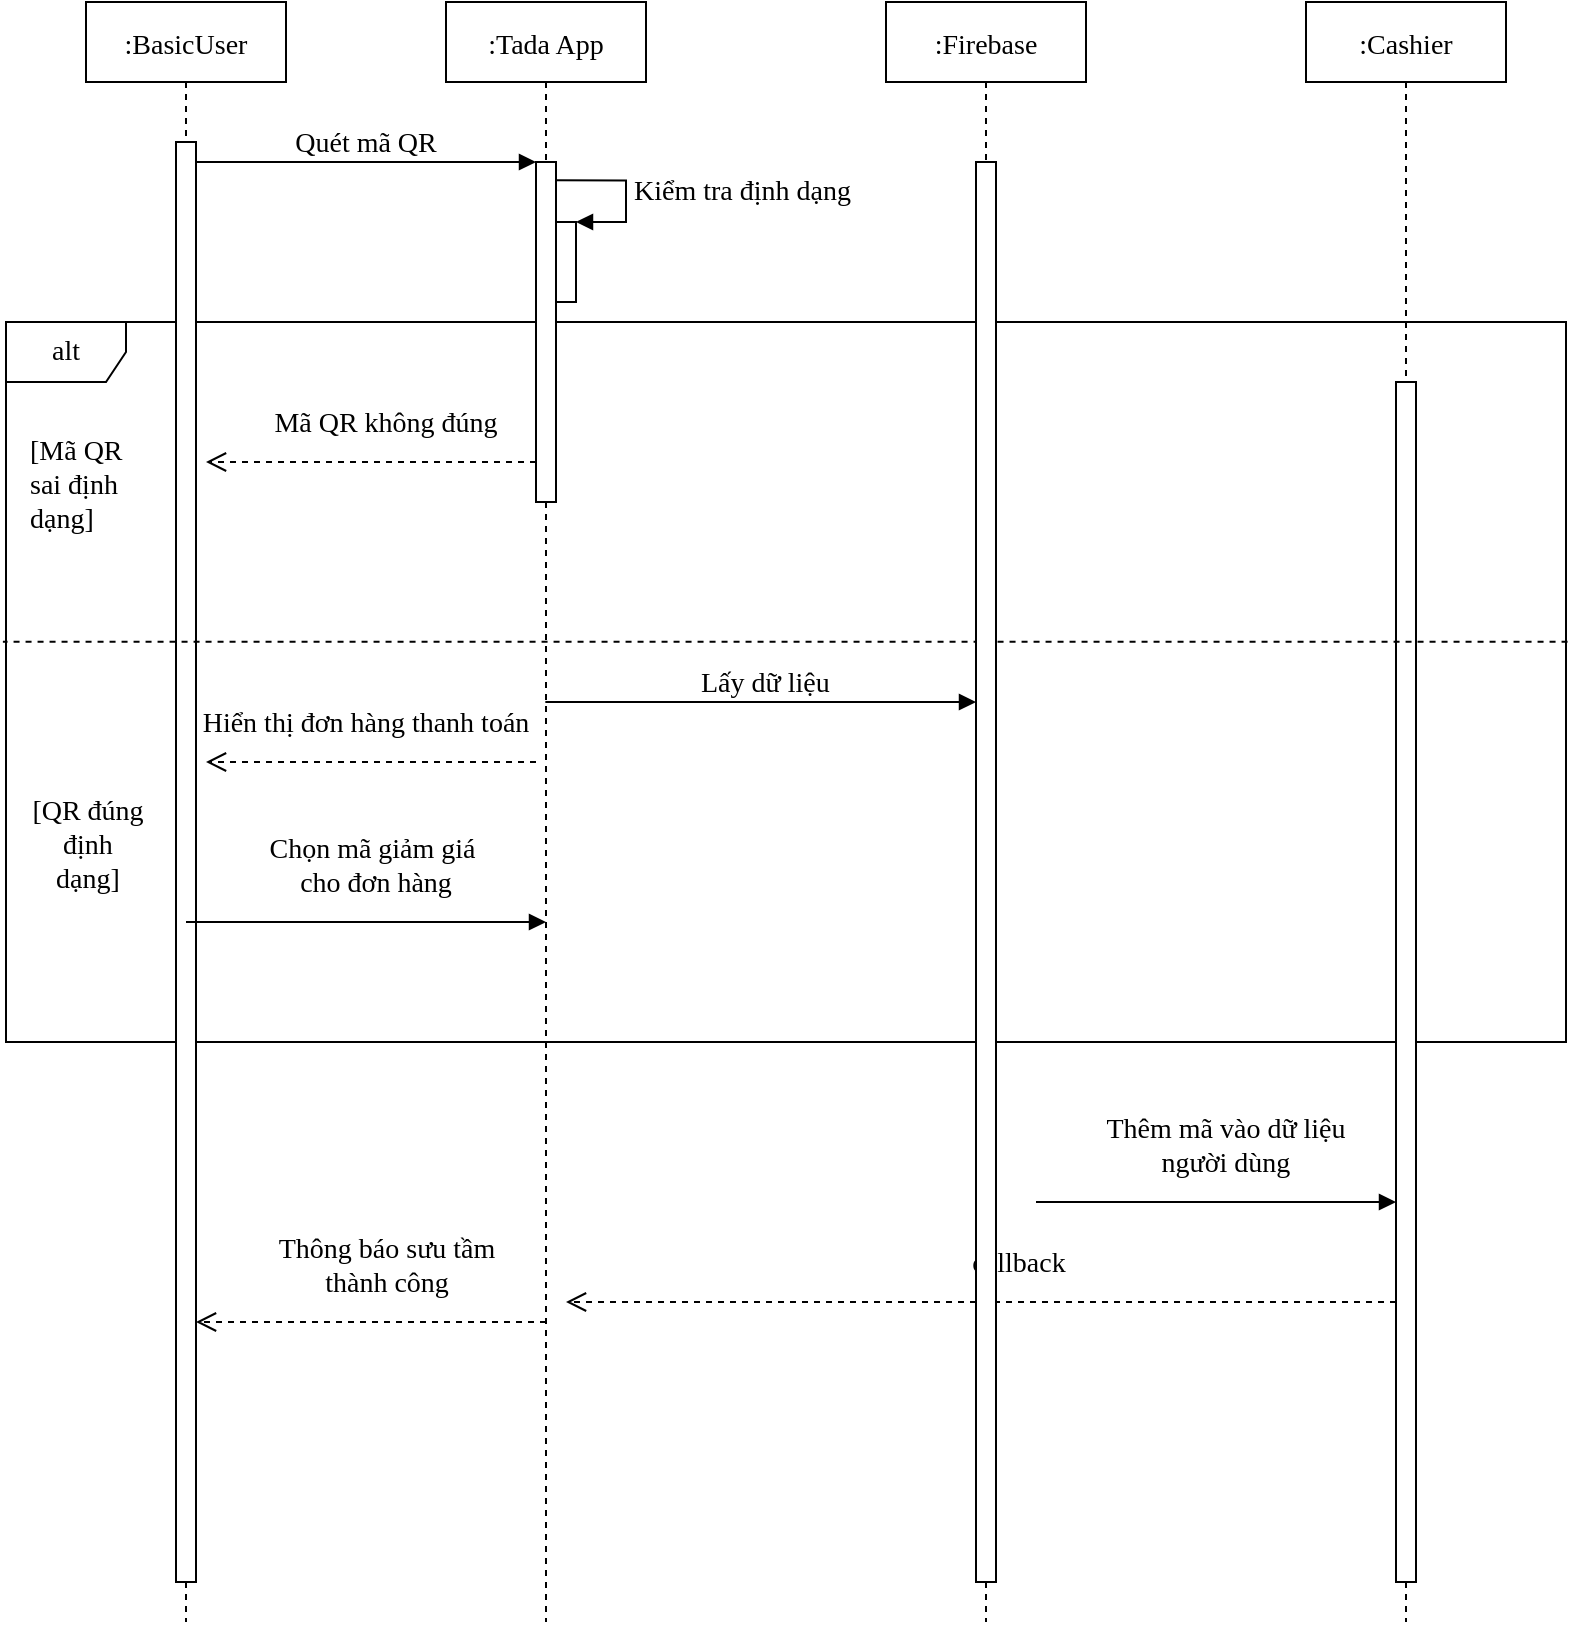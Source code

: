 <mxfile version="15.3.8" type="github">
  <diagram id="kgpKYQtTHZ0yAKxKKP6v" name="Page-1">
    <mxGraphModel dx="868" dy="450" grid="1" gridSize="10" guides="1" tooltips="1" connect="1" arrows="1" fold="1" page="1" pageScale="1" pageWidth="850" pageHeight="1100" math="0" shadow="0">
      <root>
        <mxCell id="0" />
        <mxCell id="1" parent="0" />
        <mxCell id="EwP4T6tAKVzHk8vb18PM-1" value="alt" style="shape=umlFrame;whiteSpace=wrap;html=1;fontSize=14;fontFamily=Times New Roman;" vertex="1" parent="1">
          <mxGeometry x="90" y="250" width="780" height="360" as="geometry" />
        </mxCell>
        <mxCell id="EwP4T6tAKVzHk8vb18PM-2" value=":BasicUser" style="shape=umlLifeline;perimeter=lifelinePerimeter;container=1;collapsible=0;recursiveResize=0;rounded=0;shadow=0;strokeWidth=1;fontSize=14;fontFamily=Times New Roman;" vertex="1" parent="1">
          <mxGeometry x="130" y="90" width="100" height="810" as="geometry" />
        </mxCell>
        <mxCell id="EwP4T6tAKVzHk8vb18PM-3" value="" style="points=[];perimeter=orthogonalPerimeter;rounded=0;shadow=0;strokeWidth=1;fontSize=14;fontFamily=Times New Roman;" vertex="1" parent="EwP4T6tAKVzHk8vb18PM-2">
          <mxGeometry x="45" y="70" width="10" height="720" as="geometry" />
        </mxCell>
        <mxCell id="EwP4T6tAKVzHk8vb18PM-23" value="&lt;div style=&quot;text-align: center ; font-size: 14px&quot;&gt;&lt;span style=&quot;background-color: rgb(255 , 255 , 255) ; font-size: 14px&quot;&gt;[QR đúng định dạng]&lt;/span&gt;&lt;/div&gt;" style="text;whiteSpace=wrap;html=1;fontSize=14;fontFamily=Times New Roman;" vertex="1" parent="EwP4T6tAKVzHk8vb18PM-2">
          <mxGeometry x="-30" y="390" width="60" height="50" as="geometry" />
        </mxCell>
        <mxCell id="EwP4T6tAKVzHk8vb18PM-4" value=":Tada App" style="shape=umlLifeline;perimeter=lifelinePerimeter;container=1;collapsible=0;recursiveResize=0;rounded=0;shadow=0;strokeWidth=1;fontSize=14;fontFamily=Times New Roman;" vertex="1" parent="1">
          <mxGeometry x="310" y="90" width="100" height="810" as="geometry" />
        </mxCell>
        <mxCell id="EwP4T6tAKVzHk8vb18PM-5" value="" style="points=[];perimeter=orthogonalPerimeter;rounded=0;shadow=0;strokeWidth=1;fontSize=14;fontFamily=Times New Roman;" vertex="1" parent="EwP4T6tAKVzHk8vb18PM-4">
          <mxGeometry x="45" y="80" width="10" height="170" as="geometry" />
        </mxCell>
        <mxCell id="EwP4T6tAKVzHk8vb18PM-10" value="Thông báo sưu tầm &#xa;thành công" style="verticalAlign=bottom;endArrow=open;dashed=1;endSize=8;shadow=0;strokeWidth=1;fontSize=14;fontFamily=Times New Roman;" edge="1" parent="EwP4T6tAKVzHk8vb18PM-4">
          <mxGeometry x="-0.091" y="-10" relative="1" as="geometry">
            <mxPoint x="-125" y="660" as="targetPoint" />
            <mxPoint x="50" y="660" as="sourcePoint" />
            <mxPoint as="offset" />
          </mxGeometry>
        </mxCell>
        <mxCell id="EwP4T6tAKVzHk8vb18PM-35" value="" style="html=1;points=[];perimeter=orthogonalPerimeter;fontFamily=Times New Roman;fontSize=14;" vertex="1" parent="EwP4T6tAKVzHk8vb18PM-4">
          <mxGeometry x="55" y="110" width="10" height="40" as="geometry" />
        </mxCell>
        <mxCell id="EwP4T6tAKVzHk8vb18PM-36" value="Kiểm tra định dạng&amp;nbsp;" style="edgeStyle=orthogonalEdgeStyle;html=1;align=left;spacingLeft=2;endArrow=block;rounded=0;entryX=1;entryY=0;fontFamily=Times New Roman;fontSize=14;exitX=1.011;exitY=0.054;exitDx=0;exitDy=0;exitPerimeter=0;" edge="1" target="EwP4T6tAKVzHk8vb18PM-35" parent="EwP4T6tAKVzHk8vb18PM-4" source="EwP4T6tAKVzHk8vb18PM-5">
          <mxGeometry relative="1" as="geometry">
            <mxPoint x="60" y="90" as="sourcePoint" />
            <Array as="points">
              <mxPoint x="90" y="90" />
              <mxPoint x="90" y="110" />
            </Array>
          </mxGeometry>
        </mxCell>
        <mxCell id="EwP4T6tAKVzHk8vb18PM-11" value="Quét mã QR" style="verticalAlign=bottom;endArrow=block;entryX=0;entryY=0;shadow=0;strokeWidth=1;fontSize=14;fontFamily=Times New Roman;" edge="1" parent="1" source="EwP4T6tAKVzHk8vb18PM-3" target="EwP4T6tAKVzHk8vb18PM-5">
          <mxGeometry relative="1" as="geometry">
            <mxPoint x="285" y="170" as="sourcePoint" />
          </mxGeometry>
        </mxCell>
        <mxCell id="EwP4T6tAKVzHk8vb18PM-12" value=":Cashier" style="shape=umlLifeline;perimeter=lifelinePerimeter;container=1;collapsible=0;recursiveResize=0;rounded=0;shadow=0;strokeWidth=1;fontSize=14;fontFamily=Times New Roman;" vertex="1" parent="1">
          <mxGeometry x="740" y="90" width="100" height="810" as="geometry" />
        </mxCell>
        <mxCell id="EwP4T6tAKVzHk8vb18PM-13" value="" style="points=[];perimeter=orthogonalPerimeter;rounded=0;shadow=0;strokeWidth=1;fontSize=14;fontFamily=Times New Roman;" vertex="1" parent="EwP4T6tAKVzHk8vb18PM-12">
          <mxGeometry x="45" y="190" width="10" height="600" as="geometry" />
        </mxCell>
        <mxCell id="EwP4T6tAKVzHk8vb18PM-18" value="Thêm mã vào dữ liệu &#xa;người dùng" style="verticalAlign=bottom;endArrow=block;shadow=0;strokeWidth=1;fontSize=14;fontFamily=Times New Roman;" edge="1" parent="EwP4T6tAKVzHk8vb18PM-12">
          <mxGeometry x="0.056" y="10" relative="1" as="geometry">
            <mxPoint x="-135" y="600" as="sourcePoint" />
            <mxPoint x="45" y="600" as="targetPoint" />
            <mxPoint as="offset" />
          </mxGeometry>
        </mxCell>
        <mxCell id="EwP4T6tAKVzHk8vb18PM-20" value="" style="verticalAlign=bottom;endArrow=none;dashed=1;endSize=8;exitX=1.001;exitY=0.444;shadow=0;strokeWidth=1;fontSize=14;fontFamily=Times New Roman;exitDx=0;exitDy=0;exitPerimeter=0;entryX=-0.002;entryY=0.444;entryDx=0;entryDy=0;entryPerimeter=0;endFill=0;" edge="1" parent="1" source="EwP4T6tAKVzHk8vb18PM-1" target="EwP4T6tAKVzHk8vb18PM-1">
          <mxGeometry relative="1" as="geometry">
            <mxPoint x="275" y="476" as="targetPoint" />
          </mxGeometry>
        </mxCell>
        <mxCell id="EwP4T6tAKVzHk8vb18PM-21" value="&lt;span style=&quot;color: rgb(0 , 0 , 0) ; font-size: 14px ; font-style: normal ; font-weight: 400 ; letter-spacing: normal ; text-align: center ; text-indent: 0px ; text-transform: none ; word-spacing: 0px ; display: inline ; float: none ; background-color: rgb(255 , 255 , 255)&quot;&gt;[Mã QR sai định dạng]&lt;/span&gt;" style="text;whiteSpace=wrap;html=1;fontSize=14;fontFamily=Times New Roman;" vertex="1" parent="1">
          <mxGeometry x="100" y="300" width="60" height="50" as="geometry" />
        </mxCell>
        <mxCell id="EwP4T6tAKVzHk8vb18PM-22" value="callback" style="verticalAlign=bottom;endArrow=open;dashed=1;endSize=8;shadow=0;strokeWidth=1;fontSize=14;fontFamily=Times New Roman;" edge="1" parent="1" source="EwP4T6tAKVzHk8vb18PM-13">
          <mxGeometry x="-0.091" y="-10" relative="1" as="geometry">
            <mxPoint x="370" y="740" as="targetPoint" />
            <mxPoint x="535" y="740" as="sourcePoint" />
            <mxPoint as="offset" />
          </mxGeometry>
        </mxCell>
        <mxCell id="EwP4T6tAKVzHk8vb18PM-25" value=":Firebase" style="shape=umlLifeline;perimeter=lifelinePerimeter;container=1;collapsible=0;recursiveResize=0;rounded=0;shadow=0;strokeWidth=1;fontSize=14;fontFamily=Times New Roman;" vertex="1" parent="1">
          <mxGeometry x="530" y="90" width="100" height="810" as="geometry" />
        </mxCell>
        <mxCell id="EwP4T6tAKVzHk8vb18PM-26" value="" style="points=[];perimeter=orthogonalPerimeter;rounded=0;shadow=0;strokeWidth=1;fontSize=14;fontFamily=Times New Roman;" vertex="1" parent="EwP4T6tAKVzHk8vb18PM-25">
          <mxGeometry x="45" y="80" width="10" height="710" as="geometry" />
        </mxCell>
        <mxCell id="EwP4T6tAKVzHk8vb18PM-24" value="Mã QR không đúng" style="verticalAlign=bottom;endArrow=open;dashed=1;endSize=8;shadow=0;strokeWidth=1;fontSize=14;fontFamily=Times New Roman;" edge="1" parent="1">
          <mxGeometry x="-0.091" y="-10" relative="1" as="geometry">
            <mxPoint x="190" y="320.0" as="targetPoint" />
            <mxPoint x="355" y="320.0" as="sourcePoint" />
            <mxPoint as="offset" />
          </mxGeometry>
        </mxCell>
        <mxCell id="EwP4T6tAKVzHk8vb18PM-34" value="Lấy dữ liệu" style="verticalAlign=bottom;endArrow=block;entryX=0;entryY=0.63;shadow=0;strokeWidth=1;fontSize=14;fontFamily=Times New Roman;entryDx=0;entryDy=0;entryPerimeter=0;" edge="1" parent="1">
          <mxGeometry x="0.022" relative="1" as="geometry">
            <mxPoint x="359.667" y="440" as="sourcePoint" />
            <mxPoint x="575" y="440" as="targetPoint" />
            <mxPoint as="offset" />
          </mxGeometry>
        </mxCell>
        <mxCell id="EwP4T6tAKVzHk8vb18PM-9" value="Hiển thị đơn hàng thanh toán" style="verticalAlign=bottom;endArrow=open;dashed=1;endSize=8;shadow=0;strokeWidth=1;fontSize=14;fontFamily=Times New Roman;" edge="1" parent="1">
          <mxGeometry x="0.03" y="-10" relative="1" as="geometry">
            <mxPoint x="190" y="470" as="targetPoint" />
            <mxPoint x="355" y="470" as="sourcePoint" />
            <mxPoint as="offset" />
          </mxGeometry>
        </mxCell>
        <mxCell id="EwP4T6tAKVzHk8vb18PM-31" value="Chọn mã giảm giá  &#xa;cho đơn hàng" style="verticalAlign=bottom;endArrow=block;shadow=0;strokeWidth=1;fontSize=14;fontFamily=Times New Roman;" edge="1" parent="1">
          <mxGeometry x="0.056" y="10" relative="1" as="geometry">
            <mxPoint x="180" y="550" as="sourcePoint" />
            <mxPoint x="360" y="550" as="targetPoint" />
            <mxPoint as="offset" />
          </mxGeometry>
        </mxCell>
      </root>
    </mxGraphModel>
  </diagram>
</mxfile>
